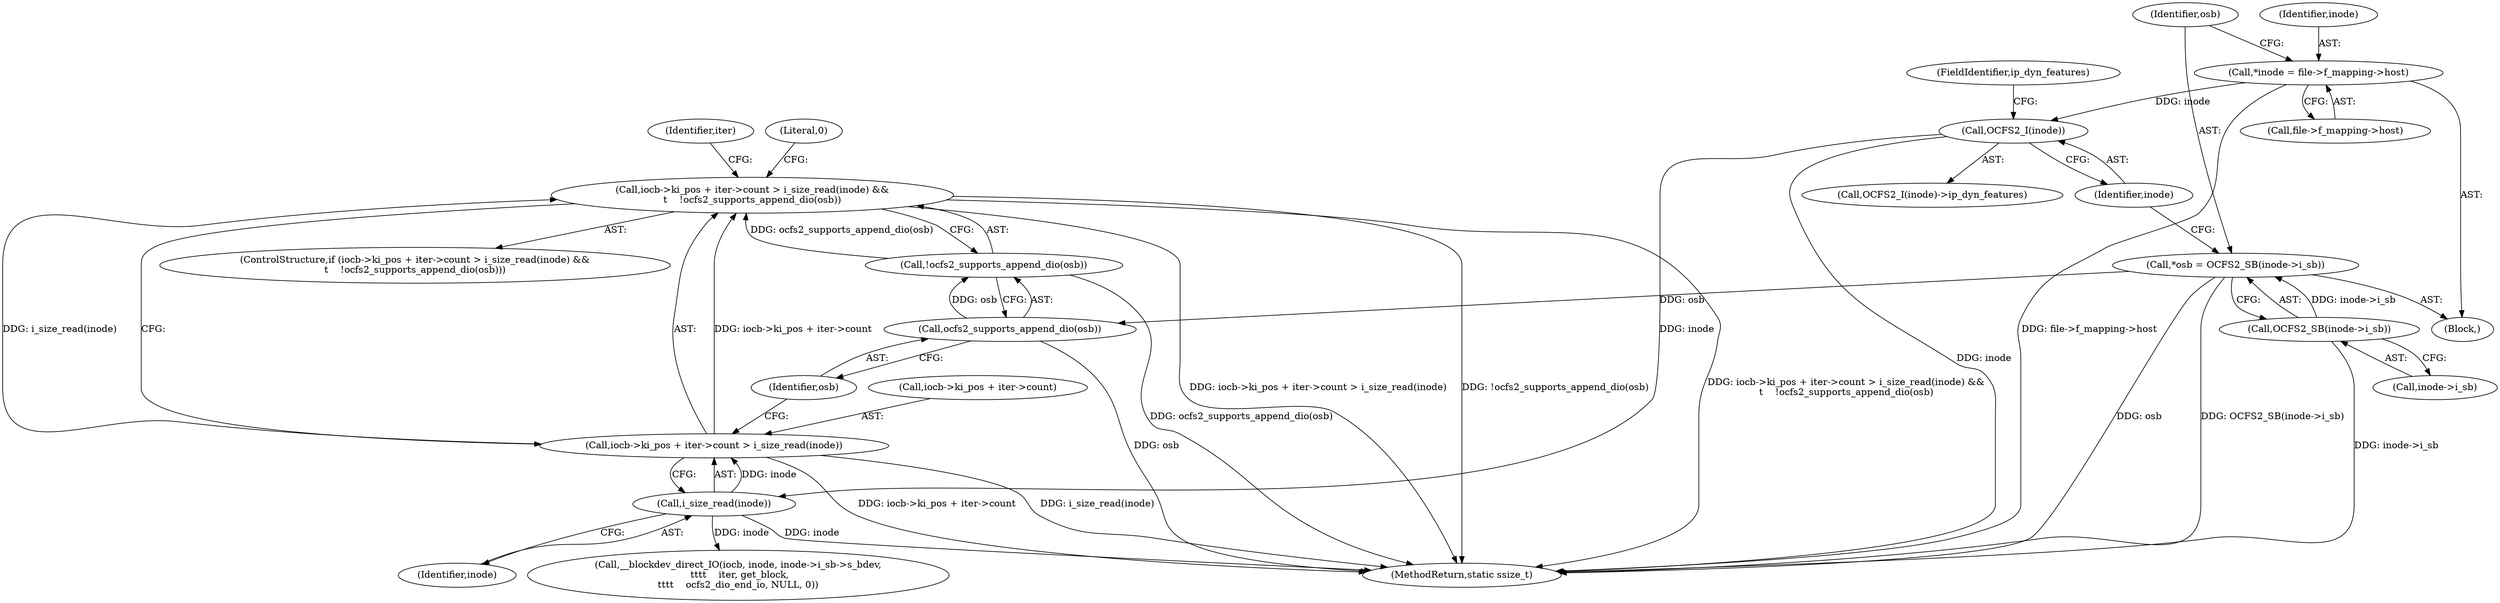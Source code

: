 digraph "0_linux_3e4c56d41eef5595035872a2ec5a483f42e8917f_0@API" {
"1000138" [label="(Call,iocb->ki_pos + iter->count > i_size_read(inode) &&\n\t    !ocfs2_supports_append_dio(osb))"];
"1000139" [label="(Call,iocb->ki_pos + iter->count > i_size_read(inode))"];
"1000147" [label="(Call,i_size_read(inode))"];
"1000131" [label="(Call,OCFS2_I(inode))"];
"1000113" [label="(Call,*inode = file->f_mapping->host)"];
"1000149" [label="(Call,!ocfs2_supports_append_dio(osb))"];
"1000150" [label="(Call,ocfs2_supports_append_dio(osb))"];
"1000121" [label="(Call,*osb = OCFS2_SB(inode->i_sb))"];
"1000123" [label="(Call,OCFS2_SB(inode->i_sb))"];
"1000130" [label="(Call,OCFS2_I(inode)->ip_dyn_features)"];
"1000138" [label="(Call,iocb->ki_pos + iter->count > i_size_read(inode) &&\n\t    !ocfs2_supports_append_dio(osb))"];
"1000151" [label="(Identifier,osb)"];
"1000114" [label="(Identifier,inode)"];
"1000157" [label="(Identifier,iter)"];
"1000167" [label="(Call,__blockdev_direct_IO(iocb, inode, inode->i_sb->s_bdev,\n \t\t\t\t    iter, get_block,\n\t\t\t\t    ocfs2_dio_end_io, NULL, 0))"];
"1000115" [label="(Call,file->f_mapping->host)"];
"1000180" [label="(MethodReturn,static ssize_t)"];
"1000124" [label="(Call,inode->i_sb)"];
"1000133" [label="(FieldIdentifier,ip_dyn_features)"];
"1000113" [label="(Call,*inode = file->f_mapping->host)"];
"1000123" [label="(Call,OCFS2_SB(inode->i_sb))"];
"1000147" [label="(Call,i_size_read(inode))"];
"1000137" [label="(ControlStructure,if (iocb->ki_pos + iter->count > i_size_read(inode) &&\n\t    !ocfs2_supports_append_dio(osb)))"];
"1000131" [label="(Call,OCFS2_I(inode))"];
"1000150" [label="(Call,ocfs2_supports_append_dio(osb))"];
"1000149" [label="(Call,!ocfs2_supports_append_dio(osb))"];
"1000148" [label="(Identifier,inode)"];
"1000139" [label="(Call,iocb->ki_pos + iter->count > i_size_read(inode))"];
"1000122" [label="(Identifier,osb)"];
"1000121" [label="(Call,*osb = OCFS2_SB(inode->i_sb))"];
"1000132" [label="(Identifier,inode)"];
"1000153" [label="(Literal,0)"];
"1000105" [label="(Block,)"];
"1000140" [label="(Call,iocb->ki_pos + iter->count)"];
"1000138" -> "1000137"  [label="AST: "];
"1000138" -> "1000139"  [label="CFG: "];
"1000138" -> "1000149"  [label="CFG: "];
"1000139" -> "1000138"  [label="AST: "];
"1000149" -> "1000138"  [label="AST: "];
"1000153" -> "1000138"  [label="CFG: "];
"1000157" -> "1000138"  [label="CFG: "];
"1000138" -> "1000180"  [label="DDG: iocb->ki_pos + iter->count > i_size_read(inode)"];
"1000138" -> "1000180"  [label="DDG: !ocfs2_supports_append_dio(osb)"];
"1000138" -> "1000180"  [label="DDG: iocb->ki_pos + iter->count > i_size_read(inode) &&\n\t    !ocfs2_supports_append_dio(osb)"];
"1000139" -> "1000138"  [label="DDG: iocb->ki_pos + iter->count"];
"1000139" -> "1000138"  [label="DDG: i_size_read(inode)"];
"1000149" -> "1000138"  [label="DDG: ocfs2_supports_append_dio(osb)"];
"1000139" -> "1000147"  [label="CFG: "];
"1000140" -> "1000139"  [label="AST: "];
"1000147" -> "1000139"  [label="AST: "];
"1000151" -> "1000139"  [label="CFG: "];
"1000139" -> "1000180"  [label="DDG: iocb->ki_pos + iter->count"];
"1000139" -> "1000180"  [label="DDG: i_size_read(inode)"];
"1000147" -> "1000139"  [label="DDG: inode"];
"1000147" -> "1000148"  [label="CFG: "];
"1000148" -> "1000147"  [label="AST: "];
"1000147" -> "1000180"  [label="DDG: inode"];
"1000131" -> "1000147"  [label="DDG: inode"];
"1000147" -> "1000167"  [label="DDG: inode"];
"1000131" -> "1000130"  [label="AST: "];
"1000131" -> "1000132"  [label="CFG: "];
"1000132" -> "1000131"  [label="AST: "];
"1000133" -> "1000131"  [label="CFG: "];
"1000131" -> "1000180"  [label="DDG: inode"];
"1000113" -> "1000131"  [label="DDG: inode"];
"1000113" -> "1000105"  [label="AST: "];
"1000113" -> "1000115"  [label="CFG: "];
"1000114" -> "1000113"  [label="AST: "];
"1000115" -> "1000113"  [label="AST: "];
"1000122" -> "1000113"  [label="CFG: "];
"1000113" -> "1000180"  [label="DDG: file->f_mapping->host"];
"1000149" -> "1000150"  [label="CFG: "];
"1000150" -> "1000149"  [label="AST: "];
"1000149" -> "1000180"  [label="DDG: ocfs2_supports_append_dio(osb)"];
"1000150" -> "1000149"  [label="DDG: osb"];
"1000150" -> "1000151"  [label="CFG: "];
"1000151" -> "1000150"  [label="AST: "];
"1000150" -> "1000180"  [label="DDG: osb"];
"1000121" -> "1000150"  [label="DDG: osb"];
"1000121" -> "1000105"  [label="AST: "];
"1000121" -> "1000123"  [label="CFG: "];
"1000122" -> "1000121"  [label="AST: "];
"1000123" -> "1000121"  [label="AST: "];
"1000132" -> "1000121"  [label="CFG: "];
"1000121" -> "1000180"  [label="DDG: osb"];
"1000121" -> "1000180"  [label="DDG: OCFS2_SB(inode->i_sb)"];
"1000123" -> "1000121"  [label="DDG: inode->i_sb"];
"1000123" -> "1000124"  [label="CFG: "];
"1000124" -> "1000123"  [label="AST: "];
"1000123" -> "1000180"  [label="DDG: inode->i_sb"];
}
